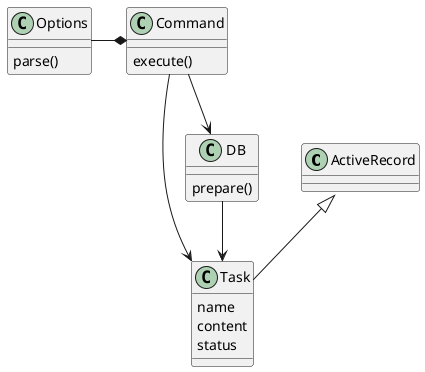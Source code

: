 @startuml

ActiveRecord::Base <|-- Task
Command *-l- Options
Command --> DB
Command -r-> Task
DB --> Task

class Command {
execute()
}

class Options {
parse()
}

class DB {
prepare()
}

class Task {
name
content
status
}

@enduml